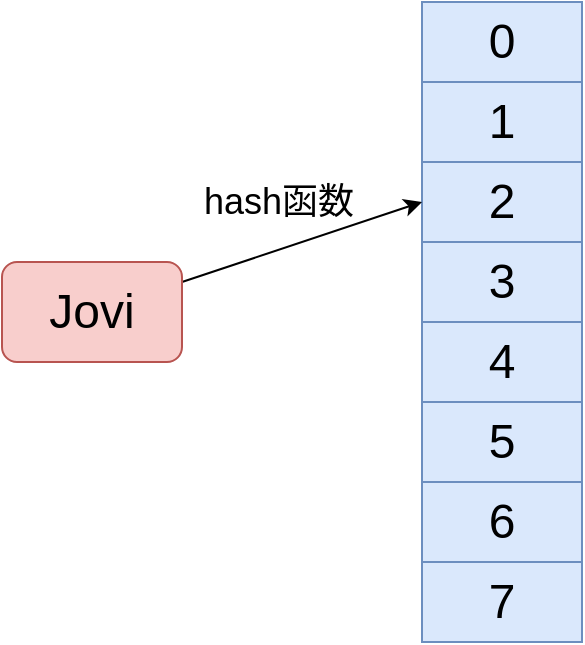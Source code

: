 <mxfile version="12.1.0" type="device" pages="1"><diagram id="vkcqK3C7JzGtEAr2va2w" name="Page-1"><mxGraphModel dx="852" dy="495" grid="1" gridSize="10" guides="1" tooltips="1" connect="1" arrows="1" fold="1" page="1" pageScale="1" pageWidth="827" pageHeight="1169" math="0" shadow="0"><root><mxCell id="0"/><mxCell id="1" parent="0"/><mxCell id="CyQq_BpPdqb5ILs-BRWk-2" value="&lt;font style=&quot;font-size: 24px&quot;&gt;1&lt;/font&gt;" style="rounded=0;whiteSpace=wrap;html=1;fillColor=#dae8fc;strokeColor=#6c8ebf;" vertex="1" parent="1"><mxGeometry x="480" y="80" width="80" height="40" as="geometry"/></mxCell><mxCell id="CyQq_BpPdqb5ILs-BRWk-3" value="&lt;font style=&quot;font-size: 24px&quot;&gt;2&lt;/font&gt;" style="rounded=0;whiteSpace=wrap;html=1;fillColor=#dae8fc;strokeColor=#6c8ebf;" vertex="1" parent="1"><mxGeometry x="480" y="120" width="80" height="40" as="geometry"/></mxCell><mxCell id="CyQq_BpPdqb5ILs-BRWk-4" value="&lt;font style=&quot;font-size: 24px&quot;&gt;3&lt;/font&gt;" style="rounded=0;whiteSpace=wrap;html=1;fillColor=#dae8fc;strokeColor=#6c8ebf;" vertex="1" parent="1"><mxGeometry x="480" y="160" width="80" height="40" as="geometry"/></mxCell><mxCell id="CyQq_BpPdqb5ILs-BRWk-5" value="&lt;font style=&quot;font-size: 24px&quot;&gt;4&lt;/font&gt;" style="rounded=0;whiteSpace=wrap;html=1;fillColor=#dae8fc;strokeColor=#6c8ebf;" vertex="1" parent="1"><mxGeometry x="480" y="200" width="80" height="40" as="geometry"/></mxCell><mxCell id="CyQq_BpPdqb5ILs-BRWk-6" value="&lt;font style=&quot;font-size: 24px&quot;&gt;5&lt;/font&gt;" style="rounded=0;whiteSpace=wrap;html=1;fillColor=#dae8fc;strokeColor=#6c8ebf;" vertex="1" parent="1"><mxGeometry x="480" y="240" width="80" height="40" as="geometry"/></mxCell><mxCell id="CyQq_BpPdqb5ILs-BRWk-7" value="&lt;font style=&quot;font-size: 24px&quot;&gt;6&lt;/font&gt;" style="rounded=0;whiteSpace=wrap;html=1;fillColor=#dae8fc;strokeColor=#6c8ebf;" vertex="1" parent="1"><mxGeometry x="480" y="280" width="80" height="40" as="geometry"/></mxCell><mxCell id="CyQq_BpPdqb5ILs-BRWk-8" value="&lt;font style=&quot;font-size: 24px&quot;&gt;7&lt;/font&gt;" style="rounded=0;whiteSpace=wrap;html=1;fillColor=#dae8fc;strokeColor=#6c8ebf;" vertex="1" parent="1"><mxGeometry x="480" y="320" width="80" height="40" as="geometry"/></mxCell><mxCell id="CyQq_BpPdqb5ILs-BRWk-12" style="rounded=0;orthogonalLoop=1;jettySize=auto;html=1;entryX=0;entryY=0.5;entryDx=0;entryDy=0;" edge="1" parent="1" source="CyQq_BpPdqb5ILs-BRWk-11" target="CyQq_BpPdqb5ILs-BRWk-3"><mxGeometry relative="1" as="geometry"/></mxCell><mxCell id="CyQq_BpPdqb5ILs-BRWk-11" value="&lt;font style=&quot;font-size: 24px&quot;&gt;Jovi&lt;/font&gt;" style="rounded=1;whiteSpace=wrap;html=1;fillColor=#f8cecc;strokeColor=#b85450;" vertex="1" parent="1"><mxGeometry x="270" y="170" width="90" height="50" as="geometry"/></mxCell><mxCell id="CyQq_BpPdqb5ILs-BRWk-13" value="&lt;font style=&quot;font-size: 18px&quot;&gt;hash函数&lt;/font&gt;" style="text;html=1;strokeColor=none;fillColor=none;align=center;verticalAlign=middle;whiteSpace=wrap;rounded=0;" vertex="1" parent="1"><mxGeometry x="360" y="130" width="97" height="20" as="geometry"/></mxCell><mxCell id="CyQq_BpPdqb5ILs-BRWk-17" value="&lt;font style=&quot;font-size: 24px&quot;&gt;0&lt;/font&gt;" style="rounded=0;whiteSpace=wrap;html=1;fillColor=#dae8fc;strokeColor=#6c8ebf;" vertex="1" parent="1"><mxGeometry x="480" y="40" width="80" height="40" as="geometry"/></mxCell></root></mxGraphModel></diagram></mxfile>